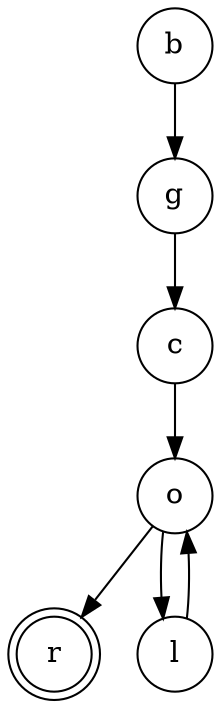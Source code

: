 digraph {   
    node [shape = doublecircle, color = black] r ;
    node [shape = circle];
    node [color= black];
    b -> g -> c -> o -> l -> o -> r;	
}